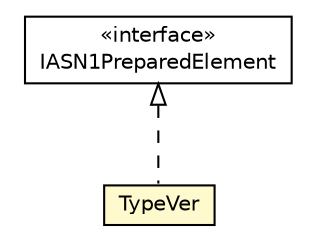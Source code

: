 #!/usr/local/bin/dot
#
# Class diagram 
# Generated by UMLGraph version R5_6-24-gf6e263 (http://www.umlgraph.org/)
#

digraph G {
	edge [fontname="Helvetica",fontsize=10,labelfontname="Helvetica",labelfontsize=10];
	node [fontname="Helvetica",fontsize=10,shape=plaintext];
	nodesep=0.25;
	ranksep=0.5;
	// org.universAAL.lddi.lib.ieeex73std.org.bn.coders.IASN1PreparedElement
	c318618 [label=<<table title="org.universAAL.lddi.lib.ieeex73std.org.bn.coders.IASN1PreparedElement" border="0" cellborder="1" cellspacing="0" cellpadding="2" port="p" href="../../org/bn/coders/IASN1PreparedElement.html">
		<tr><td><table border="0" cellspacing="0" cellpadding="1">
<tr><td align="center" balign="center"> &#171;interface&#187; </td></tr>
<tr><td align="center" balign="center"> IASN1PreparedElement </td></tr>
		</table></td></tr>
		</table>>, URL="../../org/bn/coders/IASN1PreparedElement.html", fontname="Helvetica", fontcolor="black", fontsize=10.0];
	// org.universAAL.lddi.lib.ieeex73std.x73.p20601.TypeVer
	c318765 [label=<<table title="org.universAAL.lddi.lib.ieeex73std.x73.p20601.TypeVer" border="0" cellborder="1" cellspacing="0" cellpadding="2" port="p" bgcolor="lemonChiffon" href="./TypeVer.html">
		<tr><td><table border="0" cellspacing="0" cellpadding="1">
<tr><td align="center" balign="center"> TypeVer </td></tr>
		</table></td></tr>
		</table>>, URL="./TypeVer.html", fontname="Helvetica", fontcolor="black", fontsize=10.0];
	//org.universAAL.lddi.lib.ieeex73std.x73.p20601.TypeVer implements org.universAAL.lddi.lib.ieeex73std.org.bn.coders.IASN1PreparedElement
	c318618:p -> c318765:p [dir=back,arrowtail=empty,style=dashed];
}

